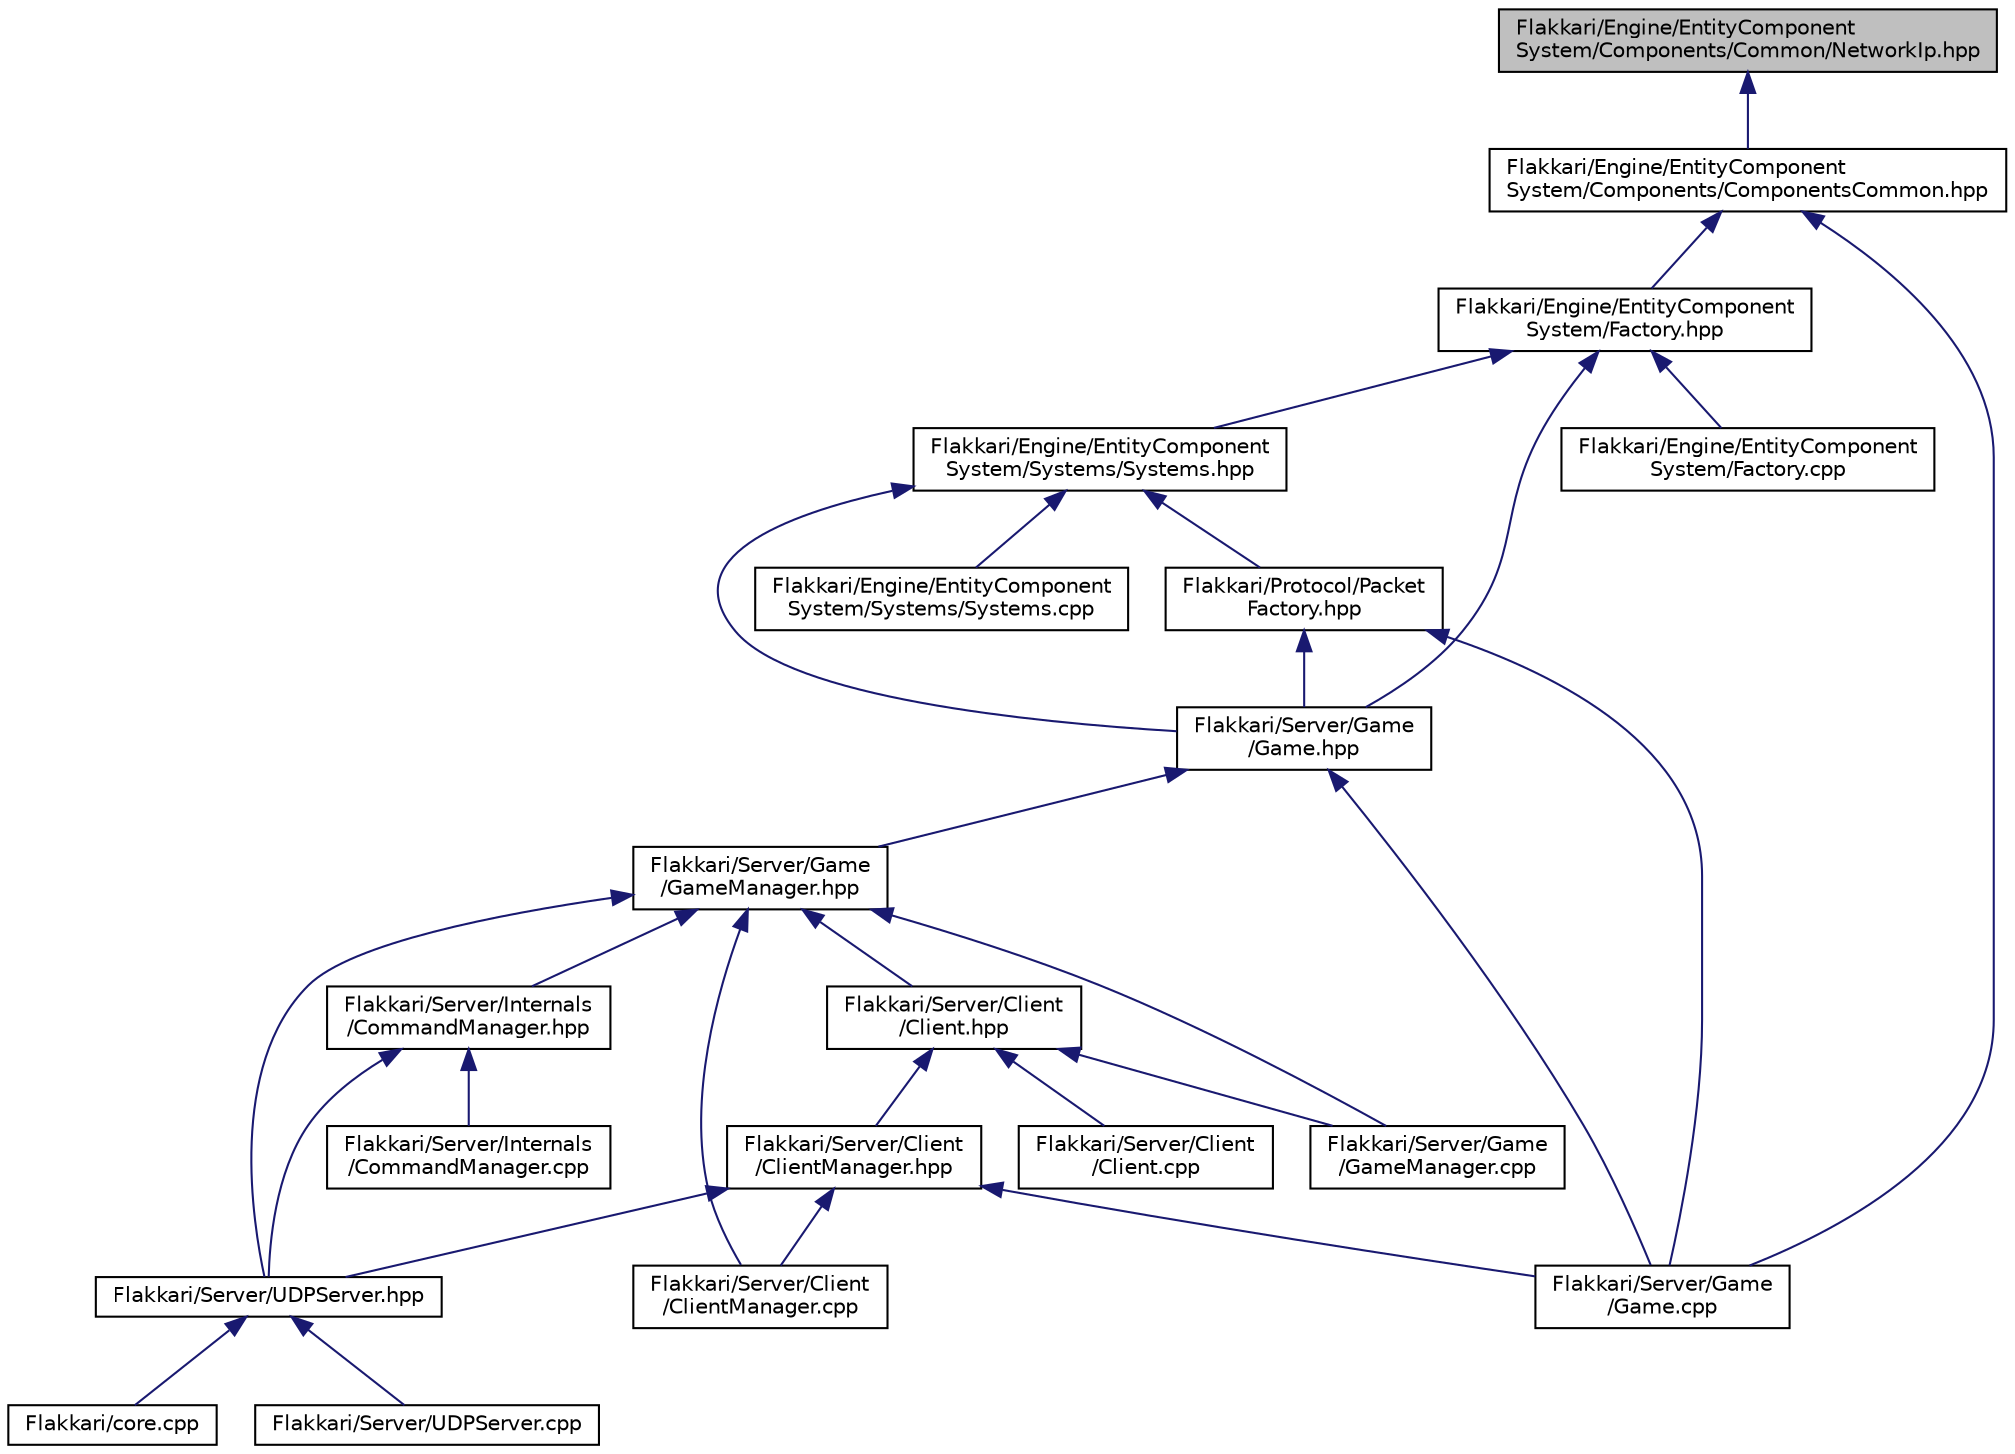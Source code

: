 digraph "Flakkari/Engine/EntityComponentSystem/Components/Common/NetworkIp.hpp"
{
 // LATEX_PDF_SIZE
  edge [fontname="Helvetica",fontsize="10",labelfontname="Helvetica",labelfontsize="10"];
  node [fontname="Helvetica",fontsize="10",shape=record];
  Node1 [label="Flakkari/Engine/EntityComponent\lSystem/Components/Common/NetworkIp.hpp",height=0.2,width=0.4,color="black", fillcolor="grey75", style="filled", fontcolor="black",tooltip=" "];
  Node1 -> Node2 [dir="back",color="midnightblue",fontsize="10",style="solid",fontname="Helvetica"];
  Node2 [label="Flakkari/Engine/EntityComponent\lSystem/Components/ComponentsCommon.hpp",height=0.2,width=0.4,color="black", fillcolor="white", style="filled",URL="$d1/d37/ComponentsCommon_8hpp.html",tooltip=" "];
  Node2 -> Node3 [dir="back",color="midnightblue",fontsize="10",style="solid",fontname="Helvetica"];
  Node3 [label="Flakkari/Engine/EntityComponent\lSystem/Factory.hpp",height=0.2,width=0.4,color="black", fillcolor="white", style="filled",URL="$d5/d03/Factory_8hpp.html",tooltip=" "];
  Node3 -> Node4 [dir="back",color="midnightblue",fontsize="10",style="solid",fontname="Helvetica"];
  Node4 [label="Flakkari/Engine/EntityComponent\lSystem/Factory.cpp",height=0.2,width=0.4,color="black", fillcolor="white", style="filled",URL="$d8/d5f/Factory_8cpp.html",tooltip=" "];
  Node3 -> Node5 [dir="back",color="midnightblue",fontsize="10",style="solid",fontname="Helvetica"];
  Node5 [label="Flakkari/Engine/EntityComponent\lSystem/Systems/Systems.hpp",height=0.2,width=0.4,color="black", fillcolor="white", style="filled",URL="$d8/d3d/Systems_8hpp.html",tooltip=" "];
  Node5 -> Node6 [dir="back",color="midnightblue",fontsize="10",style="solid",fontname="Helvetica"];
  Node6 [label="Flakkari/Engine/EntityComponent\lSystem/Systems/Systems.cpp",height=0.2,width=0.4,color="black", fillcolor="white", style="filled",URL="$d1/da0/Systems_8cpp.html",tooltip=" "];
  Node5 -> Node7 [dir="back",color="midnightblue",fontsize="10",style="solid",fontname="Helvetica"];
  Node7 [label="Flakkari/Protocol/Packet\lFactory.hpp",height=0.2,width=0.4,color="black", fillcolor="white", style="filled",URL="$d7/d61/PacketFactory_8hpp.html",tooltip=" "];
  Node7 -> Node8 [dir="back",color="midnightblue",fontsize="10",style="solid",fontname="Helvetica"];
  Node8 [label="Flakkari/Server/Game\l/Game.cpp",height=0.2,width=0.4,color="black", fillcolor="white", style="filled",URL="$d0/dc4/Game_8cpp.html",tooltip=" "];
  Node7 -> Node9 [dir="back",color="midnightblue",fontsize="10",style="solid",fontname="Helvetica"];
  Node9 [label="Flakkari/Server/Game\l/Game.hpp",height=0.2,width=0.4,color="black", fillcolor="white", style="filled",URL="$d5/d4b/Game_8hpp.html",tooltip=" "];
  Node9 -> Node8 [dir="back",color="midnightblue",fontsize="10",style="solid",fontname="Helvetica"];
  Node9 -> Node10 [dir="back",color="midnightblue",fontsize="10",style="solid",fontname="Helvetica"];
  Node10 [label="Flakkari/Server/Game\l/GameManager.hpp",height=0.2,width=0.4,color="black", fillcolor="white", style="filled",URL="$d6/d27/GameManager_8hpp.html",tooltip=" "];
  Node10 -> Node11 [dir="back",color="midnightblue",fontsize="10",style="solid",fontname="Helvetica"];
  Node11 [label="Flakkari/Server/Client\l/Client.hpp",height=0.2,width=0.4,color="black", fillcolor="white", style="filled",URL="$d3/d8e/Client_8hpp.html",tooltip=" "];
  Node11 -> Node12 [dir="back",color="midnightblue",fontsize="10",style="solid",fontname="Helvetica"];
  Node12 [label="Flakkari/Server/Client\l/Client.cpp",height=0.2,width=0.4,color="black", fillcolor="white", style="filled",URL="$dc/d4f/Client_8cpp.html",tooltip=" "];
  Node11 -> Node13 [dir="back",color="midnightblue",fontsize="10",style="solid",fontname="Helvetica"];
  Node13 [label="Flakkari/Server/Client\l/ClientManager.hpp",height=0.2,width=0.4,color="black", fillcolor="white", style="filled",URL="$d8/dff/ClientManager_8hpp.html",tooltip=" "];
  Node13 -> Node14 [dir="back",color="midnightblue",fontsize="10",style="solid",fontname="Helvetica"];
  Node14 [label="Flakkari/Server/Client\l/ClientManager.cpp",height=0.2,width=0.4,color="black", fillcolor="white", style="filled",URL="$d9/d36/ClientManager_8cpp.html",tooltip=" "];
  Node13 -> Node8 [dir="back",color="midnightblue",fontsize="10",style="solid",fontname="Helvetica"];
  Node13 -> Node15 [dir="back",color="midnightblue",fontsize="10",style="solid",fontname="Helvetica"];
  Node15 [label="Flakkari/Server/UDPServer.hpp",height=0.2,width=0.4,color="black", fillcolor="white", style="filled",URL="$d6/de9/UDPServer_8hpp.html",tooltip=" "];
  Node15 -> Node16 [dir="back",color="midnightblue",fontsize="10",style="solid",fontname="Helvetica"];
  Node16 [label="Flakkari/core.cpp",height=0.2,width=0.4,color="black", fillcolor="white", style="filled",URL="$da/de0/core_8cpp.html",tooltip=" "];
  Node15 -> Node17 [dir="back",color="midnightblue",fontsize="10",style="solid",fontname="Helvetica"];
  Node17 [label="Flakkari/Server/UDPServer.cpp",height=0.2,width=0.4,color="black", fillcolor="white", style="filled",URL="$dd/dae/UDPServer_8cpp.html",tooltip=" "];
  Node11 -> Node18 [dir="back",color="midnightblue",fontsize="10",style="solid",fontname="Helvetica"];
  Node18 [label="Flakkari/Server/Game\l/GameManager.cpp",height=0.2,width=0.4,color="black", fillcolor="white", style="filled",URL="$dc/dd7/GameManager_8cpp.html",tooltip=" "];
  Node10 -> Node14 [dir="back",color="midnightblue",fontsize="10",style="solid",fontname="Helvetica"];
  Node10 -> Node18 [dir="back",color="midnightblue",fontsize="10",style="solid",fontname="Helvetica"];
  Node10 -> Node19 [dir="back",color="midnightblue",fontsize="10",style="solid",fontname="Helvetica"];
  Node19 [label="Flakkari/Server/Internals\l/CommandManager.hpp",height=0.2,width=0.4,color="black", fillcolor="white", style="filled",URL="$d9/dae/CommandManager_8hpp.html",tooltip=" "];
  Node19 -> Node20 [dir="back",color="midnightblue",fontsize="10",style="solid",fontname="Helvetica"];
  Node20 [label="Flakkari/Server/Internals\l/CommandManager.cpp",height=0.2,width=0.4,color="black", fillcolor="white", style="filled",URL="$d4/dea/CommandManager_8cpp.html",tooltip=" "];
  Node19 -> Node15 [dir="back",color="midnightblue",fontsize="10",style="solid",fontname="Helvetica"];
  Node10 -> Node15 [dir="back",color="midnightblue",fontsize="10",style="solid",fontname="Helvetica"];
  Node5 -> Node9 [dir="back",color="midnightblue",fontsize="10",style="solid",fontname="Helvetica"];
  Node3 -> Node9 [dir="back",color="midnightblue",fontsize="10",style="solid",fontname="Helvetica"];
  Node2 -> Node8 [dir="back",color="midnightblue",fontsize="10",style="solid",fontname="Helvetica"];
}
